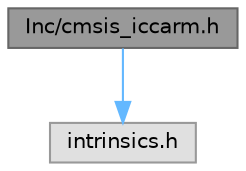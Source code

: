 digraph "Inc/cmsis_iccarm.h"
{
 // LATEX_PDF_SIZE
  bgcolor="transparent";
  edge [fontname=Helvetica,fontsize=10,labelfontname=Helvetica,labelfontsize=10];
  node [fontname=Helvetica,fontsize=10,shape=box,height=0.2,width=0.4];
  Node1 [id="Node000001",label="Inc/cmsis_iccarm.h",height=0.2,width=0.4,color="gray40", fillcolor="grey60", style="filled", fontcolor="black",tooltip="CMSIS compiler ICCARM (IAR Compiler for Arm) header file."];
  Node1 -> Node2 [id="edge3_Node000001_Node000002",color="steelblue1",style="solid",tooltip=" "];
  Node2 [id="Node000002",label="intrinsics.h",height=0.2,width=0.4,color="grey60", fillcolor="#E0E0E0", style="filled",tooltip=" "];
}
